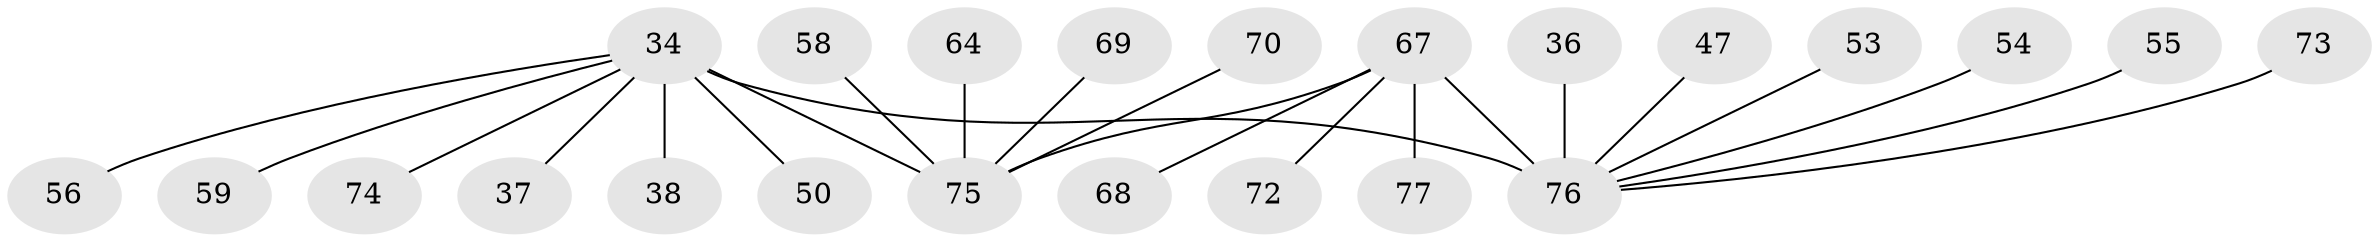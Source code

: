 // original degree distribution, {9: 0.025974025974025976, 2: 0.2987012987012987, 6: 0.03896103896103896, 12: 0.012987012987012988, 3: 0.1038961038961039, 5: 0.03896103896103896, 1: 0.45454545454545453, 4: 0.025974025974025976}
// Generated by graph-tools (version 1.1) at 2025/50/03/04/25 21:50:51]
// undirected, 23 vertices, 23 edges
graph export_dot {
graph [start="1"]
  node [color=gray90,style=filled];
  34 [super="+3+26+31"];
  36;
  37;
  38;
  47;
  50;
  53 [super="+48"];
  54 [super="+22"];
  55;
  56 [super="+19"];
  58;
  59 [super="+57"];
  64 [super="+46"];
  67 [super="+28+66"];
  68;
  69 [super="+30"];
  70;
  72 [super="+21"];
  73;
  74;
  75 [super="+32+25+63+40+65+15+35"];
  76 [super="+71+62+5+52+12+24+33"];
  77 [super="+45"];
  34 -- 37;
  34 -- 38;
  34 -- 74;
  34 -- 75 [weight=3];
  34 -- 76 [weight=4];
  34 -- 50;
  34 -- 56;
  34 -- 59;
  36 -- 76;
  47 -- 76;
  53 -- 76;
  54 -- 76;
  55 -- 76;
  58 -- 75;
  64 -- 75 [weight=3];
  67 -- 68 [weight=2];
  67 -- 72;
  67 -- 75;
  67 -- 76 [weight=3];
  67 -- 77;
  69 -- 75;
  70 -- 75;
  73 -- 76;
}
